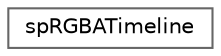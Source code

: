 digraph "类继承关系图"
{
 // LATEX_PDF_SIZE
  bgcolor="transparent";
  edge [fontname=Helvetica,fontsize=10,labelfontname=Helvetica,labelfontsize=10];
  node [fontname=Helvetica,fontsize=10,shape=box,height=0.2,width=0.4];
  rankdir="LR";
  Node0 [id="Node000000",label="spRGBATimeline",height=0.2,width=0.4,color="grey40", fillcolor="white", style="filled",URL="$structsp_r_g_b_a_timeline.html",tooltip=" "];
}
